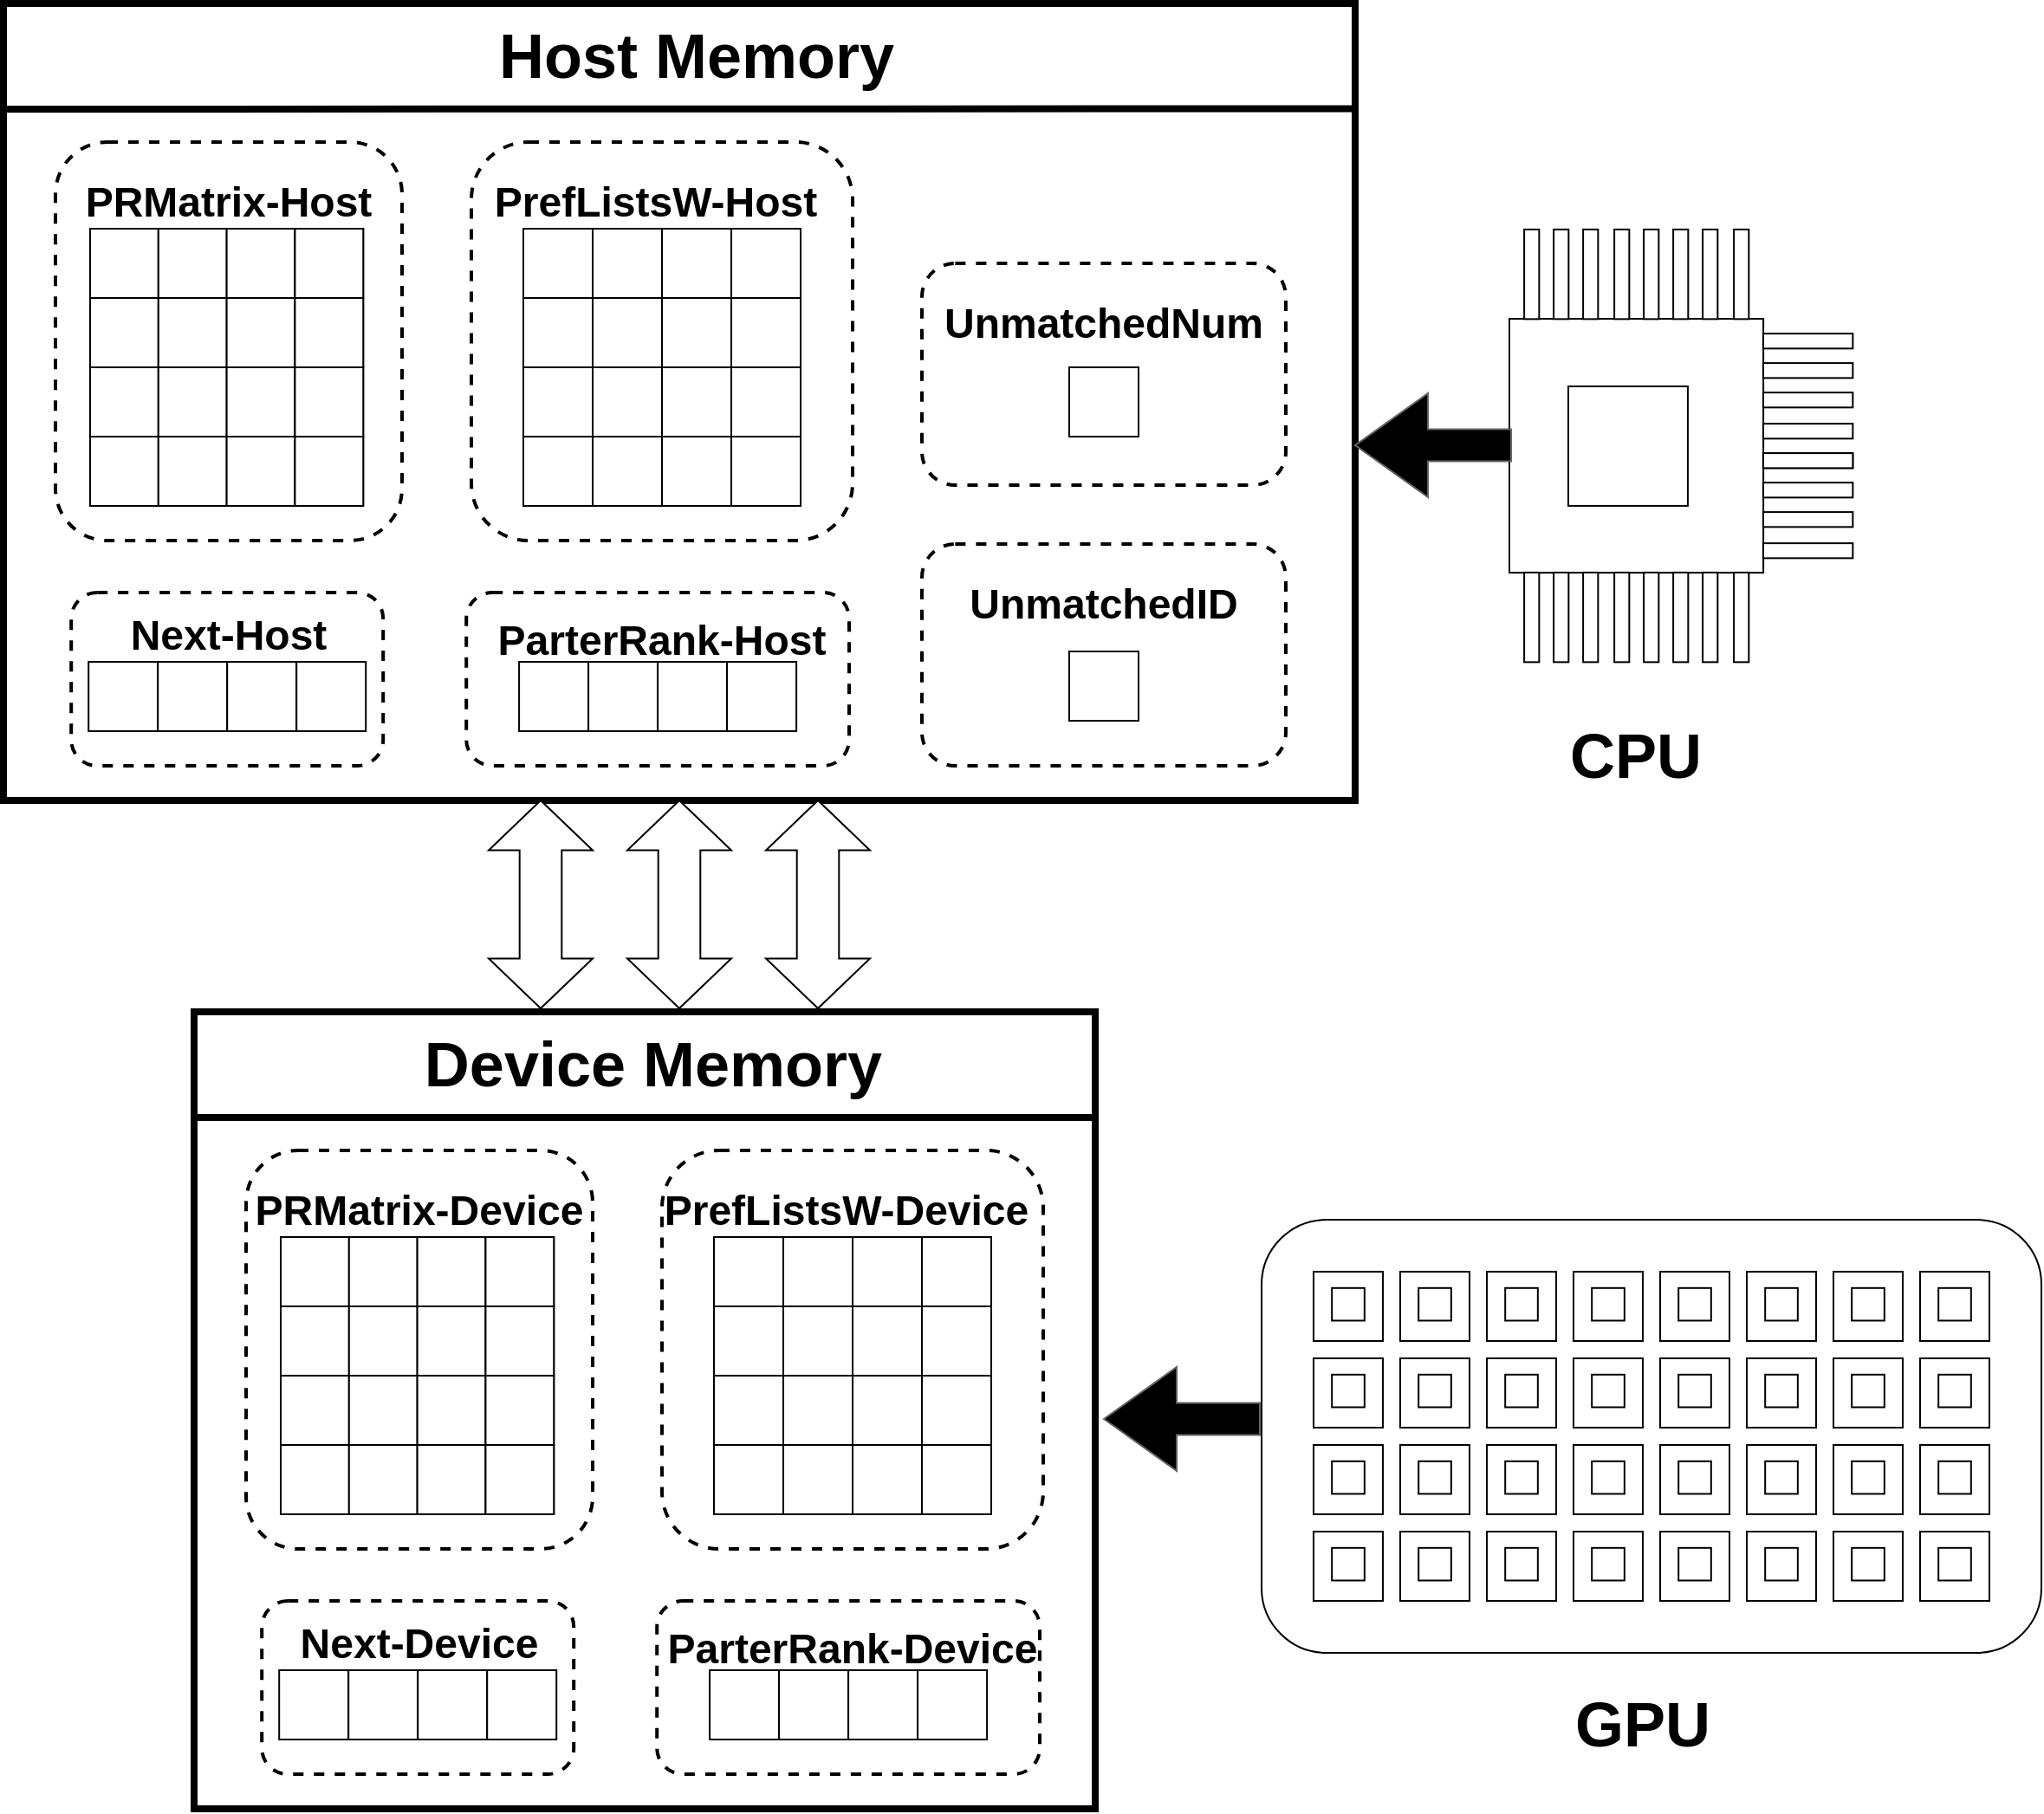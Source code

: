<mxfile version="24.8.6">
  <diagram name="Page-1" id="25HsGfQOTVlsZXj9wSLe">
    <mxGraphModel dx="3166" dy="1714" grid="1" gridSize="10" guides="1" tooltips="1" connect="1" arrows="1" fold="1" page="1" pageScale="1" pageWidth="850" pageHeight="1100" math="0" shadow="0">
      <root>
        <mxCell id="0" />
        <mxCell id="1" parent="0" />
        <mxCell id="RQP4UaDVUN7FKSA59rx9-2" value="" style="rounded=0;whiteSpace=wrap;html=1;strokeWidth=4;" vertex="1" parent="1">
          <mxGeometry x="310" y="682" width="520" height="460" as="geometry" />
        </mxCell>
        <mxCell id="RQP4UaDVUN7FKSA59rx9-63" value="" style="rounded=1;whiteSpace=wrap;html=1;fillColor=none;strokeWidth=2;dashed=1;" vertex="1" parent="1">
          <mxGeometry x="577.1" y="1022" width="220.9" height="100" as="geometry" />
        </mxCell>
        <mxCell id="RQP4UaDVUN7FKSA59rx9-64" value="" style="rounded=1;whiteSpace=wrap;html=1;fillColor=none;strokeWidth=2;dashed=1;" vertex="1" parent="1">
          <mxGeometry x="349.1" y="1022" width="180" height="100" as="geometry" />
        </mxCell>
        <mxCell id="RQP4UaDVUN7FKSA59rx9-65" value="&lt;b style=&quot;font-size: 36px;&quot;&gt;&lt;font style=&quot;font-size: 36px;&quot;&gt;&amp;nbsp;Device Memory&lt;br&gt;&lt;/font&gt;&lt;/b&gt;" style="rounded=1;whiteSpace=wrap;html=1;strokeColor=none;fillColor=none;fontSize=36;" vertex="1" parent="1">
          <mxGeometry x="375" y="692" width="390" height="40" as="geometry" />
        </mxCell>
        <mxCell id="RQP4UaDVUN7FKSA59rx9-66" value="" style="group" vertex="1" connectable="0" parent="1">
          <mxGeometry x="359.1" y="1062" width="160" height="80" as="geometry" />
        </mxCell>
        <mxCell id="RQP4UaDVUN7FKSA59rx9-67" value="" style="group" vertex="1" connectable="0" parent="RQP4UaDVUN7FKSA59rx9-66">
          <mxGeometry width="160" height="40" as="geometry" />
        </mxCell>
        <mxCell id="RQP4UaDVUN7FKSA59rx9-68" value="" style="rounded=0;whiteSpace=wrap;html=1;" vertex="1" parent="RQP4UaDVUN7FKSA59rx9-67">
          <mxGeometry width="40" height="40" as="geometry" />
        </mxCell>
        <mxCell id="RQP4UaDVUN7FKSA59rx9-69" value="" style="rounded=0;whiteSpace=wrap;html=1;" vertex="1" parent="RQP4UaDVUN7FKSA59rx9-67">
          <mxGeometry x="40" width="40" height="40" as="geometry" />
        </mxCell>
        <mxCell id="RQP4UaDVUN7FKSA59rx9-70" value="" style="rounded=0;whiteSpace=wrap;html=1;" vertex="1" parent="RQP4UaDVUN7FKSA59rx9-67">
          <mxGeometry x="80" width="40" height="40" as="geometry" />
        </mxCell>
        <mxCell id="RQP4UaDVUN7FKSA59rx9-71" value="" style="rounded=0;whiteSpace=wrap;html=1;" vertex="1" parent="RQP4UaDVUN7FKSA59rx9-67">
          <mxGeometry x="120" width="40" height="40" as="geometry" />
        </mxCell>
        <mxCell id="RQP4UaDVUN7FKSA59rx9-72" value="&lt;p style=&quot;font-size: 24px;&quot;&gt;&lt;b style=&quot;font-size: 24px;&quot;&gt;&lt;font style=&quot;font-size: 24px;&quot;&gt;Next-Device&lt;/font&gt;&lt;/b&gt;&lt;/p&gt;" style="text;html=1;align=center;verticalAlign=middle;whiteSpace=wrap;rounded=0;fontSize=24;" vertex="1" parent="1">
          <mxGeometry x="359.55" y="1032" width="160.45" height="30" as="geometry" />
        </mxCell>
        <mxCell id="RQP4UaDVUN7FKSA59rx9-73" value="" style="group" vertex="1" connectable="0" parent="1">
          <mxGeometry x="607.55" y="1062" width="160" height="80" as="geometry" />
        </mxCell>
        <mxCell id="RQP4UaDVUN7FKSA59rx9-74" value="" style="group" vertex="1" connectable="0" parent="RQP4UaDVUN7FKSA59rx9-73">
          <mxGeometry width="160" height="40" as="geometry" />
        </mxCell>
        <mxCell id="RQP4UaDVUN7FKSA59rx9-75" value="" style="rounded=0;whiteSpace=wrap;html=1;" vertex="1" parent="RQP4UaDVUN7FKSA59rx9-74">
          <mxGeometry width="40" height="40" as="geometry" />
        </mxCell>
        <mxCell id="RQP4UaDVUN7FKSA59rx9-76" value="" style="rounded=0;whiteSpace=wrap;html=1;" vertex="1" parent="RQP4UaDVUN7FKSA59rx9-74">
          <mxGeometry x="40" width="40" height="40" as="geometry" />
        </mxCell>
        <mxCell id="RQP4UaDVUN7FKSA59rx9-77" value="" style="rounded=0;whiteSpace=wrap;html=1;" vertex="1" parent="RQP4UaDVUN7FKSA59rx9-74">
          <mxGeometry x="80" width="40" height="40" as="geometry" />
        </mxCell>
        <mxCell id="RQP4UaDVUN7FKSA59rx9-78" value="" style="rounded=0;whiteSpace=wrap;html=1;" vertex="1" parent="RQP4UaDVUN7FKSA59rx9-74">
          <mxGeometry x="120" width="40" height="40" as="geometry" />
        </mxCell>
        <mxCell id="RQP4UaDVUN7FKSA59rx9-79" value="&lt;p style=&quot;font-size: 24px;&quot;&gt;&lt;b style=&quot;font-size: 24px;&quot;&gt;&lt;font style=&quot;font-size: 24px;&quot;&gt;ParterRank-Device&lt;/font&gt;&lt;/b&gt;&lt;/p&gt;" style="text;html=1;align=center;verticalAlign=middle;whiteSpace=wrap;rounded=0;fontSize=24;" vertex="1" parent="1">
          <mxGeometry x="580" y="1032" width="220" height="36.85" as="geometry" />
        </mxCell>
        <mxCell id="RQP4UaDVUN7FKSA59rx9-92" value="" style="rounded=1;whiteSpace=wrap;html=1;fillColor=none;strokeWidth=2;dashed=1;" vertex="1" parent="1">
          <mxGeometry x="340" y="762" width="200" height="230" as="geometry" />
        </mxCell>
        <mxCell id="RQP4UaDVUN7FKSA59rx9-93" value="" style="rounded=1;whiteSpace=wrap;html=1;fillColor=none;strokeWidth=2;dashed=1;" vertex="1" parent="1">
          <mxGeometry x="580" y="762" width="220" height="230" as="geometry" />
        </mxCell>
        <mxCell id="RQP4UaDVUN7FKSA59rx9-94" value="" style="group" vertex="1" connectable="0" parent="1">
          <mxGeometry x="610" y="812" width="160" height="160" as="geometry" />
        </mxCell>
        <mxCell id="RQP4UaDVUN7FKSA59rx9-95" value="" style="rounded=0;whiteSpace=wrap;html=1;" vertex="1" parent="RQP4UaDVUN7FKSA59rx9-94">
          <mxGeometry width="160" height="160" as="geometry" />
        </mxCell>
        <mxCell id="RQP4UaDVUN7FKSA59rx9-96" value="" style="rounded=0;whiteSpace=wrap;html=1;" vertex="1" parent="RQP4UaDVUN7FKSA59rx9-94">
          <mxGeometry width="40" height="40" as="geometry" />
        </mxCell>
        <mxCell id="RQP4UaDVUN7FKSA59rx9-97" value="" style="rounded=0;whiteSpace=wrap;html=1;" vertex="1" parent="RQP4UaDVUN7FKSA59rx9-94">
          <mxGeometry y="40" width="40" height="40" as="geometry" />
        </mxCell>
        <mxCell id="RQP4UaDVUN7FKSA59rx9-98" value="" style="rounded=0;whiteSpace=wrap;html=1;" vertex="1" parent="RQP4UaDVUN7FKSA59rx9-94">
          <mxGeometry y="80" width="40" height="40" as="geometry" />
        </mxCell>
        <mxCell id="RQP4UaDVUN7FKSA59rx9-99" value="" style="rounded=0;whiteSpace=wrap;html=1;" vertex="1" parent="RQP4UaDVUN7FKSA59rx9-94">
          <mxGeometry y="120" width="40" height="40" as="geometry" />
        </mxCell>
        <mxCell id="RQP4UaDVUN7FKSA59rx9-100" value="" style="rounded=0;whiteSpace=wrap;html=1;" vertex="1" parent="RQP4UaDVUN7FKSA59rx9-94">
          <mxGeometry x="40" width="40" height="40" as="geometry" />
        </mxCell>
        <mxCell id="RQP4UaDVUN7FKSA59rx9-101" value="" style="rounded=0;whiteSpace=wrap;html=1;" vertex="1" parent="RQP4UaDVUN7FKSA59rx9-94">
          <mxGeometry x="40" y="40" width="40" height="40" as="geometry" />
        </mxCell>
        <mxCell id="RQP4UaDVUN7FKSA59rx9-102" value="" style="rounded=0;whiteSpace=wrap;html=1;" vertex="1" parent="RQP4UaDVUN7FKSA59rx9-94">
          <mxGeometry x="40" y="80" width="40" height="40" as="geometry" />
        </mxCell>
        <mxCell id="RQP4UaDVUN7FKSA59rx9-103" value="" style="rounded=0;whiteSpace=wrap;html=1;" vertex="1" parent="RQP4UaDVUN7FKSA59rx9-94">
          <mxGeometry x="40" y="120" width="40" height="40" as="geometry" />
        </mxCell>
        <mxCell id="RQP4UaDVUN7FKSA59rx9-104" value="" style="rounded=0;whiteSpace=wrap;html=1;" vertex="1" parent="RQP4UaDVUN7FKSA59rx9-94">
          <mxGeometry x="80" width="40" height="40" as="geometry" />
        </mxCell>
        <mxCell id="RQP4UaDVUN7FKSA59rx9-105" value="" style="rounded=0;whiteSpace=wrap;html=1;" vertex="1" parent="RQP4UaDVUN7FKSA59rx9-94">
          <mxGeometry x="80" y="40" width="40" height="40" as="geometry" />
        </mxCell>
        <mxCell id="RQP4UaDVUN7FKSA59rx9-106" value="" style="rounded=0;whiteSpace=wrap;html=1;" vertex="1" parent="RQP4UaDVUN7FKSA59rx9-94">
          <mxGeometry x="80" y="80" width="40" height="40" as="geometry" />
        </mxCell>
        <mxCell id="RQP4UaDVUN7FKSA59rx9-107" value="" style="rounded=0;whiteSpace=wrap;html=1;" vertex="1" parent="RQP4UaDVUN7FKSA59rx9-94">
          <mxGeometry x="80" y="120" width="40" height="40" as="geometry" />
        </mxCell>
        <mxCell id="RQP4UaDVUN7FKSA59rx9-108" value="" style="rounded=0;whiteSpace=wrap;html=1;" vertex="1" parent="RQP4UaDVUN7FKSA59rx9-94">
          <mxGeometry x="120" width="40" height="40" as="geometry" />
        </mxCell>
        <mxCell id="RQP4UaDVUN7FKSA59rx9-109" value="" style="rounded=0;whiteSpace=wrap;html=1;" vertex="1" parent="RQP4UaDVUN7FKSA59rx9-94">
          <mxGeometry x="120" y="40" width="40" height="40" as="geometry" />
        </mxCell>
        <mxCell id="RQP4UaDVUN7FKSA59rx9-110" value="" style="rounded=0;whiteSpace=wrap;html=1;" vertex="1" parent="RQP4UaDVUN7FKSA59rx9-94">
          <mxGeometry x="120" y="80" width="40" height="40" as="geometry" />
        </mxCell>
        <mxCell id="RQP4UaDVUN7FKSA59rx9-111" value="" style="rounded=0;whiteSpace=wrap;html=1;" vertex="1" parent="RQP4UaDVUN7FKSA59rx9-94">
          <mxGeometry x="120" y="120" width="40" height="40" as="geometry" />
        </mxCell>
        <mxCell id="RQP4UaDVUN7FKSA59rx9-112" value="&lt;p style=&quot;font-size: 24px;&quot;&gt;&lt;b style=&quot;font-size: 24px;&quot;&gt;&lt;font style=&quot;font-size: 24px;&quot;&gt;PRMatrix-Device&lt;/font&gt;&lt;/b&gt;&lt;/p&gt;" style="text;html=1;align=center;verticalAlign=middle;whiteSpace=wrap;rounded=0;fontSize=24;" vertex="1" parent="1">
          <mxGeometry x="342.8" y="782" width="194.4" height="30" as="geometry" />
        </mxCell>
        <mxCell id="RQP4UaDVUN7FKSA59rx9-113" value="&lt;p&gt;&lt;b&gt;&lt;font style=&quot;font-size: 24px;&quot;&gt;PrefListsW-&lt;/font&gt;&lt;/b&gt;&lt;b style=&quot;font-size: 24px;&quot;&gt;&lt;font style=&quot;font-size: 24px;&quot;&gt;Device&lt;/font&gt;&lt;/b&gt;&lt;/p&gt;" style="text;html=1;align=center;verticalAlign=middle;whiteSpace=wrap;rounded=0;" vertex="1" parent="1">
          <mxGeometry x="580" y="782" width="213.13" height="30" as="geometry" />
        </mxCell>
        <mxCell id="RQP4UaDVUN7FKSA59rx9-114" value="" style="rounded=0;whiteSpace=wrap;html=1;" vertex="1" parent="1">
          <mxGeometry x="360" y="812" width="157.612" height="160" as="geometry" />
        </mxCell>
        <mxCell id="RQP4UaDVUN7FKSA59rx9-115" value="" style="rounded=0;whiteSpace=wrap;html=1;" vertex="1" parent="1">
          <mxGeometry x="360" y="812" width="39.403" height="40" as="geometry" />
        </mxCell>
        <mxCell id="RQP4UaDVUN7FKSA59rx9-116" value="" style="rounded=0;whiteSpace=wrap;html=1;" vertex="1" parent="1">
          <mxGeometry x="360" y="852" width="39.403" height="40" as="geometry" />
        </mxCell>
        <mxCell id="RQP4UaDVUN7FKSA59rx9-117" value="" style="rounded=0;whiteSpace=wrap;html=1;" vertex="1" parent="1">
          <mxGeometry x="360" y="892" width="39.403" height="40" as="geometry" />
        </mxCell>
        <mxCell id="RQP4UaDVUN7FKSA59rx9-118" value="" style="rounded=0;whiteSpace=wrap;html=1;" vertex="1" parent="1">
          <mxGeometry x="360" y="932" width="39.403" height="40" as="geometry" />
        </mxCell>
        <mxCell id="RQP4UaDVUN7FKSA59rx9-119" value="" style="rounded=0;whiteSpace=wrap;html=1;" vertex="1" parent="1">
          <mxGeometry x="399.403" y="812" width="39.403" height="40" as="geometry" />
        </mxCell>
        <mxCell id="RQP4UaDVUN7FKSA59rx9-120" value="" style="rounded=0;whiteSpace=wrap;html=1;" vertex="1" parent="1">
          <mxGeometry x="399.403" y="852" width="39.403" height="40" as="geometry" />
        </mxCell>
        <mxCell id="RQP4UaDVUN7FKSA59rx9-121" value="" style="rounded=0;whiteSpace=wrap;html=1;" vertex="1" parent="1">
          <mxGeometry x="399.403" y="892" width="39.403" height="40" as="geometry" />
        </mxCell>
        <mxCell id="RQP4UaDVUN7FKSA59rx9-122" value="" style="rounded=0;whiteSpace=wrap;html=1;" vertex="1" parent="1">
          <mxGeometry x="399.403" y="932" width="39.403" height="40" as="geometry" />
        </mxCell>
        <mxCell id="RQP4UaDVUN7FKSA59rx9-123" value="" style="rounded=0;whiteSpace=wrap;html=1;" vertex="1" parent="1">
          <mxGeometry x="438.806" y="812" width="39.403" height="40" as="geometry" />
        </mxCell>
        <mxCell id="RQP4UaDVUN7FKSA59rx9-124" value="" style="rounded=0;whiteSpace=wrap;html=1;" vertex="1" parent="1">
          <mxGeometry x="438.806" y="852" width="39.403" height="40" as="geometry" />
        </mxCell>
        <mxCell id="RQP4UaDVUN7FKSA59rx9-125" value="" style="rounded=0;whiteSpace=wrap;html=1;" vertex="1" parent="1">
          <mxGeometry x="438.806" y="892" width="39.403" height="40" as="geometry" />
        </mxCell>
        <mxCell id="RQP4UaDVUN7FKSA59rx9-126" value="" style="rounded=0;whiteSpace=wrap;html=1;" vertex="1" parent="1">
          <mxGeometry x="438.806" y="932" width="39.403" height="40" as="geometry" />
        </mxCell>
        <mxCell id="RQP4UaDVUN7FKSA59rx9-127" value="" style="rounded=0;whiteSpace=wrap;html=1;" vertex="1" parent="1">
          <mxGeometry x="478.209" y="812" width="39.403" height="40" as="geometry" />
        </mxCell>
        <mxCell id="RQP4UaDVUN7FKSA59rx9-128" value="" style="rounded=0;whiteSpace=wrap;html=1;" vertex="1" parent="1">
          <mxGeometry x="478.209" y="852" width="39.403" height="40" as="geometry" />
        </mxCell>
        <mxCell id="RQP4UaDVUN7FKSA59rx9-129" value="" style="rounded=0;whiteSpace=wrap;html=1;" vertex="1" parent="1">
          <mxGeometry x="478.209" y="892" width="39.403" height="40" as="geometry" />
        </mxCell>
        <mxCell id="RQP4UaDVUN7FKSA59rx9-130" value="" style="rounded=0;whiteSpace=wrap;html=1;" vertex="1" parent="1">
          <mxGeometry x="478.209" y="932" width="39.403" height="40" as="geometry" />
        </mxCell>
        <mxCell id="RQP4UaDVUN7FKSA59rx9-143" value="" style="endArrow=none;html=1;rounded=0;exitX=0.001;exitY=0.108;exitDx=0;exitDy=0;exitPerimeter=0;strokeWidth=4;" edge="1" parent="1">
          <mxGeometry width="50" height="50" relative="1" as="geometry">
            <mxPoint x="311.04" y="743.04" as="sourcePoint" />
            <mxPoint x="830" y="743" as="targetPoint" />
          </mxGeometry>
        </mxCell>
        <mxCell id="RQP4UaDVUN7FKSA59rx9-200" value="" style="rounded=0;whiteSpace=wrap;html=1;strokeWidth=4;" vertex="1" parent="1">
          <mxGeometry x="200" y="100" width="780" height="460" as="geometry" />
        </mxCell>
        <mxCell id="RQP4UaDVUN7FKSA59rx9-201" value="" style="rounded=1;whiteSpace=wrap;html=1;fillColor=none;strokeWidth=2;dashed=1;" vertex="1" parent="1">
          <mxGeometry x="467.1" y="440" width="220.9" height="100" as="geometry" />
        </mxCell>
        <mxCell id="RQP4UaDVUN7FKSA59rx9-202" value="" style="rounded=1;whiteSpace=wrap;html=1;fillColor=none;strokeWidth=2;dashed=1;" vertex="1" parent="1">
          <mxGeometry x="239.1" y="440" width="180" height="100" as="geometry" />
        </mxCell>
        <mxCell id="RQP4UaDVUN7FKSA59rx9-203" value="&lt;b style=&quot;font-size: 36px;&quot;&gt;&lt;font style=&quot;font-size: 36px;&quot;&gt;&amp;nbsp;Host Memory&lt;br&gt;&lt;/font&gt;&lt;/b&gt;" style="rounded=1;whiteSpace=wrap;html=1;strokeColor=none;fillColor=none;fontSize=36;" vertex="1" parent="1">
          <mxGeometry x="400" y="110" width="390" height="40" as="geometry" />
        </mxCell>
        <mxCell id="RQP4UaDVUN7FKSA59rx9-204" value="" style="group" vertex="1" connectable="0" parent="1">
          <mxGeometry x="249.1" y="480" width="160" height="80" as="geometry" />
        </mxCell>
        <mxCell id="RQP4UaDVUN7FKSA59rx9-205" value="" style="group" vertex="1" connectable="0" parent="RQP4UaDVUN7FKSA59rx9-204">
          <mxGeometry width="160" height="40" as="geometry" />
        </mxCell>
        <mxCell id="RQP4UaDVUN7FKSA59rx9-206" value="" style="rounded=0;whiteSpace=wrap;html=1;" vertex="1" parent="RQP4UaDVUN7FKSA59rx9-205">
          <mxGeometry width="40" height="40" as="geometry" />
        </mxCell>
        <mxCell id="RQP4UaDVUN7FKSA59rx9-207" value="" style="rounded=0;whiteSpace=wrap;html=1;" vertex="1" parent="RQP4UaDVUN7FKSA59rx9-205">
          <mxGeometry x="40" width="40" height="40" as="geometry" />
        </mxCell>
        <mxCell id="RQP4UaDVUN7FKSA59rx9-208" value="" style="rounded=0;whiteSpace=wrap;html=1;" vertex="1" parent="RQP4UaDVUN7FKSA59rx9-205">
          <mxGeometry x="80" width="40" height="40" as="geometry" />
        </mxCell>
        <mxCell id="RQP4UaDVUN7FKSA59rx9-209" value="" style="rounded=0;whiteSpace=wrap;html=1;" vertex="1" parent="RQP4UaDVUN7FKSA59rx9-205">
          <mxGeometry x="120" width="40" height="40" as="geometry" />
        </mxCell>
        <mxCell id="RQP4UaDVUN7FKSA59rx9-210" value="&lt;p style=&quot;font-size: 24px;&quot;&gt;&lt;b style=&quot;font-size: 24px;&quot;&gt;&lt;font style=&quot;font-size: 24px;&quot;&gt;Next-&lt;/font&gt;&lt;/b&gt;&lt;b style=&quot;font-size: 24px;&quot;&gt;&lt;font style=&quot;font-size: 24px;&quot;&gt;Host&lt;/font&gt;&lt;/b&gt;&lt;/p&gt;" style="text;html=1;align=center;verticalAlign=middle;whiteSpace=wrap;rounded=0;fontSize=24;" vertex="1" parent="1">
          <mxGeometry x="249.55" y="450" width="160.45" height="30" as="geometry" />
        </mxCell>
        <mxCell id="RQP4UaDVUN7FKSA59rx9-211" value="" style="group" vertex="1" connectable="0" parent="1">
          <mxGeometry x="497.55" y="480" width="160" height="80" as="geometry" />
        </mxCell>
        <mxCell id="RQP4UaDVUN7FKSA59rx9-212" value="" style="group" vertex="1" connectable="0" parent="RQP4UaDVUN7FKSA59rx9-211">
          <mxGeometry width="160" height="40" as="geometry" />
        </mxCell>
        <mxCell id="RQP4UaDVUN7FKSA59rx9-213" value="" style="rounded=0;whiteSpace=wrap;html=1;" vertex="1" parent="RQP4UaDVUN7FKSA59rx9-212">
          <mxGeometry width="40" height="40" as="geometry" />
        </mxCell>
        <mxCell id="RQP4UaDVUN7FKSA59rx9-214" value="" style="rounded=0;whiteSpace=wrap;html=1;" vertex="1" parent="RQP4UaDVUN7FKSA59rx9-212">
          <mxGeometry x="40" width="40" height="40" as="geometry" />
        </mxCell>
        <mxCell id="RQP4UaDVUN7FKSA59rx9-215" value="" style="rounded=0;whiteSpace=wrap;html=1;" vertex="1" parent="RQP4UaDVUN7FKSA59rx9-212">
          <mxGeometry x="80" width="40" height="40" as="geometry" />
        </mxCell>
        <mxCell id="RQP4UaDVUN7FKSA59rx9-216" value="" style="rounded=0;whiteSpace=wrap;html=1;" vertex="1" parent="RQP4UaDVUN7FKSA59rx9-212">
          <mxGeometry x="120" width="40" height="40" as="geometry" />
        </mxCell>
        <mxCell id="RQP4UaDVUN7FKSA59rx9-217" value="&lt;p style=&quot;font-size: 24px;&quot;&gt;&lt;b style=&quot;font-size: 24px;&quot;&gt;&lt;font style=&quot;font-size: 24px;&quot;&gt;ParterRank-&lt;/font&gt;&lt;/b&gt;&lt;b style=&quot;font-size: 24px;&quot;&gt;&lt;font style=&quot;font-size: 24px;&quot;&gt;Host&lt;/font&gt;&lt;/b&gt;&lt;/p&gt;" style="text;html=1;align=center;verticalAlign=middle;whiteSpace=wrap;rounded=0;fontSize=24;" vertex="1" parent="1">
          <mxGeometry x="470" y="450" width="220" height="36.85" as="geometry" />
        </mxCell>
        <mxCell id="RQP4UaDVUN7FKSA59rx9-218" value="" style="rounded=1;whiteSpace=wrap;html=1;fillColor=none;strokeWidth=2;dashed=1;" vertex="1" parent="1">
          <mxGeometry x="230" y="180" width="200" height="230" as="geometry" />
        </mxCell>
        <mxCell id="RQP4UaDVUN7FKSA59rx9-219" value="" style="rounded=1;whiteSpace=wrap;html=1;fillColor=none;strokeWidth=2;dashed=1;" vertex="1" parent="1">
          <mxGeometry x="470" y="180" width="220" height="230" as="geometry" />
        </mxCell>
        <mxCell id="RQP4UaDVUN7FKSA59rx9-220" value="" style="group" vertex="1" connectable="0" parent="1">
          <mxGeometry x="500" y="230" width="160" height="160" as="geometry" />
        </mxCell>
        <mxCell id="RQP4UaDVUN7FKSA59rx9-221" value="" style="rounded=0;whiteSpace=wrap;html=1;" vertex="1" parent="RQP4UaDVUN7FKSA59rx9-220">
          <mxGeometry width="160" height="160" as="geometry" />
        </mxCell>
        <mxCell id="RQP4UaDVUN7FKSA59rx9-222" value="" style="rounded=0;whiteSpace=wrap;html=1;" vertex="1" parent="RQP4UaDVUN7FKSA59rx9-220">
          <mxGeometry width="40" height="40" as="geometry" />
        </mxCell>
        <mxCell id="RQP4UaDVUN7FKSA59rx9-223" value="" style="rounded=0;whiteSpace=wrap;html=1;" vertex="1" parent="RQP4UaDVUN7FKSA59rx9-220">
          <mxGeometry y="40" width="40" height="40" as="geometry" />
        </mxCell>
        <mxCell id="RQP4UaDVUN7FKSA59rx9-224" value="" style="rounded=0;whiteSpace=wrap;html=1;" vertex="1" parent="RQP4UaDVUN7FKSA59rx9-220">
          <mxGeometry y="80" width="40" height="40" as="geometry" />
        </mxCell>
        <mxCell id="RQP4UaDVUN7FKSA59rx9-225" value="" style="rounded=0;whiteSpace=wrap;html=1;" vertex="1" parent="RQP4UaDVUN7FKSA59rx9-220">
          <mxGeometry y="120" width="40" height="40" as="geometry" />
        </mxCell>
        <mxCell id="RQP4UaDVUN7FKSA59rx9-226" value="" style="rounded=0;whiteSpace=wrap;html=1;" vertex="1" parent="RQP4UaDVUN7FKSA59rx9-220">
          <mxGeometry x="40" width="40" height="40" as="geometry" />
        </mxCell>
        <mxCell id="RQP4UaDVUN7FKSA59rx9-227" value="" style="rounded=0;whiteSpace=wrap;html=1;" vertex="1" parent="RQP4UaDVUN7FKSA59rx9-220">
          <mxGeometry x="40" y="40" width="40" height="40" as="geometry" />
        </mxCell>
        <mxCell id="RQP4UaDVUN7FKSA59rx9-228" value="" style="rounded=0;whiteSpace=wrap;html=1;" vertex="1" parent="RQP4UaDVUN7FKSA59rx9-220">
          <mxGeometry x="40" y="80" width="40" height="40" as="geometry" />
        </mxCell>
        <mxCell id="RQP4UaDVUN7FKSA59rx9-229" value="" style="rounded=0;whiteSpace=wrap;html=1;" vertex="1" parent="RQP4UaDVUN7FKSA59rx9-220">
          <mxGeometry x="40" y="120" width="40" height="40" as="geometry" />
        </mxCell>
        <mxCell id="RQP4UaDVUN7FKSA59rx9-230" value="" style="rounded=0;whiteSpace=wrap;html=1;" vertex="1" parent="RQP4UaDVUN7FKSA59rx9-220">
          <mxGeometry x="80" width="40" height="40" as="geometry" />
        </mxCell>
        <mxCell id="RQP4UaDVUN7FKSA59rx9-231" value="" style="rounded=0;whiteSpace=wrap;html=1;" vertex="1" parent="RQP4UaDVUN7FKSA59rx9-220">
          <mxGeometry x="80" y="40" width="40" height="40" as="geometry" />
        </mxCell>
        <mxCell id="RQP4UaDVUN7FKSA59rx9-232" value="" style="rounded=0;whiteSpace=wrap;html=1;" vertex="1" parent="RQP4UaDVUN7FKSA59rx9-220">
          <mxGeometry x="80" y="80" width="40" height="40" as="geometry" />
        </mxCell>
        <mxCell id="RQP4UaDVUN7FKSA59rx9-233" value="" style="rounded=0;whiteSpace=wrap;html=1;" vertex="1" parent="RQP4UaDVUN7FKSA59rx9-220">
          <mxGeometry x="80" y="120" width="40" height="40" as="geometry" />
        </mxCell>
        <mxCell id="RQP4UaDVUN7FKSA59rx9-234" value="" style="rounded=0;whiteSpace=wrap;html=1;" vertex="1" parent="RQP4UaDVUN7FKSA59rx9-220">
          <mxGeometry x="120" width="40" height="40" as="geometry" />
        </mxCell>
        <mxCell id="RQP4UaDVUN7FKSA59rx9-235" value="" style="rounded=0;whiteSpace=wrap;html=1;" vertex="1" parent="RQP4UaDVUN7FKSA59rx9-220">
          <mxGeometry x="120" y="40" width="40" height="40" as="geometry" />
        </mxCell>
        <mxCell id="RQP4UaDVUN7FKSA59rx9-236" value="" style="rounded=0;whiteSpace=wrap;html=1;" vertex="1" parent="RQP4UaDVUN7FKSA59rx9-220">
          <mxGeometry x="120" y="80" width="40" height="40" as="geometry" />
        </mxCell>
        <mxCell id="RQP4UaDVUN7FKSA59rx9-237" value="" style="rounded=0;whiteSpace=wrap;html=1;" vertex="1" parent="RQP4UaDVUN7FKSA59rx9-220">
          <mxGeometry x="120" y="120" width="40" height="40" as="geometry" />
        </mxCell>
        <mxCell id="RQP4UaDVUN7FKSA59rx9-238" value="&lt;p style=&quot;font-size: 24px;&quot;&gt;&lt;b style=&quot;font-size: 24px;&quot;&gt;&lt;font style=&quot;font-size: 24px;&quot;&gt;PRMatrix-&lt;/font&gt;&lt;/b&gt;&lt;b style=&quot;font-size: 24px;&quot;&gt;&lt;font style=&quot;font-size: 24px;&quot;&gt;Host&lt;/font&gt;&lt;/b&gt;&lt;/p&gt;" style="text;html=1;align=center;verticalAlign=middle;whiteSpace=wrap;rounded=0;fontSize=24;" vertex="1" parent="1">
          <mxGeometry x="232.8" y="200" width="194.4" height="30" as="geometry" />
        </mxCell>
        <mxCell id="RQP4UaDVUN7FKSA59rx9-239" value="&lt;p&gt;&lt;b&gt;&lt;font style=&quot;font-size: 24px;&quot;&gt;PrefListsW-&lt;/font&gt;&lt;/b&gt;&lt;b style=&quot;font-size: 24px;&quot;&gt;&lt;font style=&quot;font-size: 24px;&quot;&gt;Host&lt;/font&gt;&lt;/b&gt;&lt;/p&gt;" style="text;html=1;align=center;verticalAlign=middle;whiteSpace=wrap;rounded=0;" vertex="1" parent="1">
          <mxGeometry x="470" y="200" width="213.13" height="30" as="geometry" />
        </mxCell>
        <mxCell id="RQP4UaDVUN7FKSA59rx9-240" value="" style="rounded=0;whiteSpace=wrap;html=1;" vertex="1" parent="1">
          <mxGeometry x="250" y="230" width="157.612" height="160" as="geometry" />
        </mxCell>
        <mxCell id="RQP4UaDVUN7FKSA59rx9-241" value="" style="rounded=0;whiteSpace=wrap;html=1;" vertex="1" parent="1">
          <mxGeometry x="250" y="230" width="39.403" height="40" as="geometry" />
        </mxCell>
        <mxCell id="RQP4UaDVUN7FKSA59rx9-242" value="" style="rounded=0;whiteSpace=wrap;html=1;" vertex="1" parent="1">
          <mxGeometry x="250" y="270" width="39.403" height="40" as="geometry" />
        </mxCell>
        <mxCell id="RQP4UaDVUN7FKSA59rx9-243" value="" style="rounded=0;whiteSpace=wrap;html=1;" vertex="1" parent="1">
          <mxGeometry x="250" y="310" width="39.403" height="40" as="geometry" />
        </mxCell>
        <mxCell id="RQP4UaDVUN7FKSA59rx9-244" value="" style="rounded=0;whiteSpace=wrap;html=1;" vertex="1" parent="1">
          <mxGeometry x="250" y="350" width="39.403" height="40" as="geometry" />
        </mxCell>
        <mxCell id="RQP4UaDVUN7FKSA59rx9-245" value="" style="rounded=0;whiteSpace=wrap;html=1;" vertex="1" parent="1">
          <mxGeometry x="289.403" y="230" width="39.403" height="40" as="geometry" />
        </mxCell>
        <mxCell id="RQP4UaDVUN7FKSA59rx9-246" value="" style="rounded=0;whiteSpace=wrap;html=1;" vertex="1" parent="1">
          <mxGeometry x="289.403" y="270" width="39.403" height="40" as="geometry" />
        </mxCell>
        <mxCell id="RQP4UaDVUN7FKSA59rx9-247" value="" style="rounded=0;whiteSpace=wrap;html=1;" vertex="1" parent="1">
          <mxGeometry x="289.403" y="310" width="39.403" height="40" as="geometry" />
        </mxCell>
        <mxCell id="RQP4UaDVUN7FKSA59rx9-248" value="" style="rounded=0;whiteSpace=wrap;html=1;" vertex="1" parent="1">
          <mxGeometry x="289.403" y="350" width="39.403" height="40" as="geometry" />
        </mxCell>
        <mxCell id="RQP4UaDVUN7FKSA59rx9-249" value="" style="rounded=0;whiteSpace=wrap;html=1;" vertex="1" parent="1">
          <mxGeometry x="328.806" y="230" width="39.403" height="40" as="geometry" />
        </mxCell>
        <mxCell id="RQP4UaDVUN7FKSA59rx9-250" value="" style="rounded=0;whiteSpace=wrap;html=1;" vertex="1" parent="1">
          <mxGeometry x="328.806" y="270" width="39.403" height="40" as="geometry" />
        </mxCell>
        <mxCell id="RQP4UaDVUN7FKSA59rx9-251" value="" style="rounded=0;whiteSpace=wrap;html=1;" vertex="1" parent="1">
          <mxGeometry x="328.806" y="310" width="39.403" height="40" as="geometry" />
        </mxCell>
        <mxCell id="RQP4UaDVUN7FKSA59rx9-252" value="" style="rounded=0;whiteSpace=wrap;html=1;" vertex="1" parent="1">
          <mxGeometry x="328.806" y="350" width="39.403" height="40" as="geometry" />
        </mxCell>
        <mxCell id="RQP4UaDVUN7FKSA59rx9-253" value="" style="rounded=0;whiteSpace=wrap;html=1;" vertex="1" parent="1">
          <mxGeometry x="368.209" y="230" width="39.403" height="40" as="geometry" />
        </mxCell>
        <mxCell id="RQP4UaDVUN7FKSA59rx9-254" value="" style="rounded=0;whiteSpace=wrap;html=1;" vertex="1" parent="1">
          <mxGeometry x="368.209" y="270" width="39.403" height="40" as="geometry" />
        </mxCell>
        <mxCell id="RQP4UaDVUN7FKSA59rx9-255" value="" style="rounded=0;whiteSpace=wrap;html=1;" vertex="1" parent="1">
          <mxGeometry x="368.209" y="310" width="39.403" height="40" as="geometry" />
        </mxCell>
        <mxCell id="RQP4UaDVUN7FKSA59rx9-256" value="" style="rounded=0;whiteSpace=wrap;html=1;" vertex="1" parent="1">
          <mxGeometry x="368.209" y="350" width="39.403" height="40" as="geometry" />
        </mxCell>
        <mxCell id="RQP4UaDVUN7FKSA59rx9-257" value="" style="endArrow=none;html=1;rounded=0;exitX=0.001;exitY=0.108;exitDx=0;exitDy=0;exitPerimeter=0;strokeWidth=4;entryX=0.998;entryY=0.132;entryDx=0;entryDy=0;entryPerimeter=0;" edge="1" parent="1" target="RQP4UaDVUN7FKSA59rx9-200">
          <mxGeometry width="50" height="50" relative="1" as="geometry">
            <mxPoint x="201.04" y="161.04" as="sourcePoint" />
            <mxPoint x="720" y="161" as="targetPoint" />
          </mxGeometry>
        </mxCell>
        <mxCell id="RQP4UaDVUN7FKSA59rx9-359" value="" style="group" vertex="1" connectable="0" parent="1">
          <mxGeometry x="956" y="832" width="420" height="220" as="geometry" />
        </mxCell>
        <mxCell id="RQP4UaDVUN7FKSA59rx9-485" value="" style="rounded=1;whiteSpace=wrap;html=1;" vertex="1" parent="RQP4UaDVUN7FKSA59rx9-359">
          <mxGeometry x="-30" y="-30" width="450" height="250" as="geometry" />
        </mxCell>
        <mxCell id="RQP4UaDVUN7FKSA59rx9-323" value="" style="whiteSpace=wrap;html=1;aspect=fixed;" vertex="1" parent="RQP4UaDVUN7FKSA59rx9-359">
          <mxGeometry width="40" height="40" as="geometry" />
        </mxCell>
        <mxCell id="RQP4UaDVUN7FKSA59rx9-324" value="" style="whiteSpace=wrap;html=1;aspect=fixed;" vertex="1" parent="RQP4UaDVUN7FKSA59rx9-359">
          <mxGeometry x="10.588" y="9.412" width="18.824" height="18.824" as="geometry" />
        </mxCell>
        <mxCell id="RQP4UaDVUN7FKSA59rx9-361" value="" style="group" vertex="1" connectable="0" parent="1">
          <mxGeometry x="1006" y="832" width="40" height="40" as="geometry" />
        </mxCell>
        <mxCell id="RQP4UaDVUN7FKSA59rx9-362" value="" style="whiteSpace=wrap;html=1;aspect=fixed;" vertex="1" parent="RQP4UaDVUN7FKSA59rx9-361">
          <mxGeometry width="40" height="40" as="geometry" />
        </mxCell>
        <mxCell id="RQP4UaDVUN7FKSA59rx9-363" value="" style="whiteSpace=wrap;html=1;aspect=fixed;" vertex="1" parent="RQP4UaDVUN7FKSA59rx9-361">
          <mxGeometry x="10.588" y="9.412" width="18.824" height="18.824" as="geometry" />
        </mxCell>
        <mxCell id="RQP4UaDVUN7FKSA59rx9-364" value="" style="group" vertex="1" connectable="0" parent="1">
          <mxGeometry x="1056" y="832" width="40" height="40" as="geometry" />
        </mxCell>
        <mxCell id="RQP4UaDVUN7FKSA59rx9-365" value="" style="whiteSpace=wrap;html=1;aspect=fixed;" vertex="1" parent="RQP4UaDVUN7FKSA59rx9-364">
          <mxGeometry width="40" height="40" as="geometry" />
        </mxCell>
        <mxCell id="RQP4UaDVUN7FKSA59rx9-366" value="" style="whiteSpace=wrap;html=1;aspect=fixed;" vertex="1" parent="RQP4UaDVUN7FKSA59rx9-364">
          <mxGeometry x="10.588" y="9.412" width="18.824" height="18.824" as="geometry" />
        </mxCell>
        <mxCell id="RQP4UaDVUN7FKSA59rx9-367" value="" style="group" vertex="1" connectable="0" parent="1">
          <mxGeometry x="1106" y="832" width="40" height="40" as="geometry" />
        </mxCell>
        <mxCell id="RQP4UaDVUN7FKSA59rx9-368" value="" style="whiteSpace=wrap;html=1;aspect=fixed;" vertex="1" parent="RQP4UaDVUN7FKSA59rx9-367">
          <mxGeometry width="40" height="40" as="geometry" />
        </mxCell>
        <mxCell id="RQP4UaDVUN7FKSA59rx9-369" value="" style="whiteSpace=wrap;html=1;aspect=fixed;" vertex="1" parent="RQP4UaDVUN7FKSA59rx9-367">
          <mxGeometry x="10.588" y="9.412" width="18.824" height="18.824" as="geometry" />
        </mxCell>
        <mxCell id="RQP4UaDVUN7FKSA59rx9-376" value="" style="group" vertex="1" connectable="0" parent="1">
          <mxGeometry x="1156" y="832" width="40" height="40" as="geometry" />
        </mxCell>
        <mxCell id="RQP4UaDVUN7FKSA59rx9-377" value="" style="whiteSpace=wrap;html=1;aspect=fixed;" vertex="1" parent="RQP4UaDVUN7FKSA59rx9-376">
          <mxGeometry width="40" height="40" as="geometry" />
        </mxCell>
        <mxCell id="RQP4UaDVUN7FKSA59rx9-378" value="" style="whiteSpace=wrap;html=1;aspect=fixed;" vertex="1" parent="RQP4UaDVUN7FKSA59rx9-376">
          <mxGeometry x="10.588" y="9.412" width="18.824" height="18.824" as="geometry" />
        </mxCell>
        <mxCell id="RQP4UaDVUN7FKSA59rx9-379" value="" style="group" vertex="1" connectable="0" parent="1">
          <mxGeometry x="1206" y="832" width="40" height="40" as="geometry" />
        </mxCell>
        <mxCell id="RQP4UaDVUN7FKSA59rx9-380" value="" style="whiteSpace=wrap;html=1;aspect=fixed;" vertex="1" parent="RQP4UaDVUN7FKSA59rx9-379">
          <mxGeometry width="40" height="40" as="geometry" />
        </mxCell>
        <mxCell id="RQP4UaDVUN7FKSA59rx9-381" value="" style="whiteSpace=wrap;html=1;aspect=fixed;" vertex="1" parent="RQP4UaDVUN7FKSA59rx9-379">
          <mxGeometry x="10.588" y="9.412" width="18.824" height="18.824" as="geometry" />
        </mxCell>
        <mxCell id="RQP4UaDVUN7FKSA59rx9-382" value="" style="group" vertex="1" connectable="0" parent="1">
          <mxGeometry x="1256" y="832" width="40" height="40" as="geometry" />
        </mxCell>
        <mxCell id="RQP4UaDVUN7FKSA59rx9-383" value="" style="whiteSpace=wrap;html=1;aspect=fixed;" vertex="1" parent="RQP4UaDVUN7FKSA59rx9-382">
          <mxGeometry width="40" height="40" as="geometry" />
        </mxCell>
        <mxCell id="RQP4UaDVUN7FKSA59rx9-384" value="" style="whiteSpace=wrap;html=1;aspect=fixed;" vertex="1" parent="RQP4UaDVUN7FKSA59rx9-382">
          <mxGeometry x="10.588" y="9.412" width="18.824" height="18.824" as="geometry" />
        </mxCell>
        <mxCell id="RQP4UaDVUN7FKSA59rx9-385" value="" style="group" vertex="1" connectable="0" parent="1">
          <mxGeometry x="1306" y="832" width="40" height="40" as="geometry" />
        </mxCell>
        <mxCell id="RQP4UaDVUN7FKSA59rx9-386" value="" style="whiteSpace=wrap;html=1;aspect=fixed;" vertex="1" parent="RQP4UaDVUN7FKSA59rx9-385">
          <mxGeometry width="40" height="40" as="geometry" />
        </mxCell>
        <mxCell id="RQP4UaDVUN7FKSA59rx9-387" value="" style="whiteSpace=wrap;html=1;aspect=fixed;" vertex="1" parent="RQP4UaDVUN7FKSA59rx9-385">
          <mxGeometry x="10.588" y="9.412" width="18.824" height="18.824" as="geometry" />
        </mxCell>
        <mxCell id="RQP4UaDVUN7FKSA59rx9-412" value="" style="group" vertex="1" connectable="0" parent="1">
          <mxGeometry x="956" y="882" width="40" height="40" as="geometry" />
        </mxCell>
        <mxCell id="RQP4UaDVUN7FKSA59rx9-413" value="" style="whiteSpace=wrap;html=1;aspect=fixed;" vertex="1" parent="RQP4UaDVUN7FKSA59rx9-412">
          <mxGeometry width="40" height="40" as="geometry" />
        </mxCell>
        <mxCell id="RQP4UaDVUN7FKSA59rx9-414" value="" style="whiteSpace=wrap;html=1;aspect=fixed;" vertex="1" parent="RQP4UaDVUN7FKSA59rx9-412">
          <mxGeometry x="10.588" y="9.412" width="18.824" height="18.824" as="geometry" />
        </mxCell>
        <mxCell id="RQP4UaDVUN7FKSA59rx9-415" value="" style="group" vertex="1" connectable="0" parent="1">
          <mxGeometry x="1006" y="882" width="40" height="40" as="geometry" />
        </mxCell>
        <mxCell id="RQP4UaDVUN7FKSA59rx9-416" value="" style="whiteSpace=wrap;html=1;aspect=fixed;" vertex="1" parent="RQP4UaDVUN7FKSA59rx9-415">
          <mxGeometry width="40" height="40" as="geometry" />
        </mxCell>
        <mxCell id="RQP4UaDVUN7FKSA59rx9-417" value="" style="whiteSpace=wrap;html=1;aspect=fixed;" vertex="1" parent="RQP4UaDVUN7FKSA59rx9-415">
          <mxGeometry x="10.588" y="9.412" width="18.824" height="18.824" as="geometry" />
        </mxCell>
        <mxCell id="RQP4UaDVUN7FKSA59rx9-418" value="" style="group" vertex="1" connectable="0" parent="1">
          <mxGeometry x="1056" y="882" width="40" height="40" as="geometry" />
        </mxCell>
        <mxCell id="RQP4UaDVUN7FKSA59rx9-419" value="" style="whiteSpace=wrap;html=1;aspect=fixed;" vertex="1" parent="RQP4UaDVUN7FKSA59rx9-418">
          <mxGeometry width="40" height="40" as="geometry" />
        </mxCell>
        <mxCell id="RQP4UaDVUN7FKSA59rx9-420" value="" style="whiteSpace=wrap;html=1;aspect=fixed;" vertex="1" parent="RQP4UaDVUN7FKSA59rx9-418">
          <mxGeometry x="10.588" y="9.412" width="18.824" height="18.824" as="geometry" />
        </mxCell>
        <mxCell id="RQP4UaDVUN7FKSA59rx9-421" value="" style="group" vertex="1" connectable="0" parent="1">
          <mxGeometry x="1106" y="882" width="40" height="40" as="geometry" />
        </mxCell>
        <mxCell id="RQP4UaDVUN7FKSA59rx9-422" value="" style="whiteSpace=wrap;html=1;aspect=fixed;" vertex="1" parent="RQP4UaDVUN7FKSA59rx9-421">
          <mxGeometry width="40" height="40" as="geometry" />
        </mxCell>
        <mxCell id="RQP4UaDVUN7FKSA59rx9-423" value="" style="whiteSpace=wrap;html=1;aspect=fixed;" vertex="1" parent="RQP4UaDVUN7FKSA59rx9-421">
          <mxGeometry x="10.588" y="9.412" width="18.824" height="18.824" as="geometry" />
        </mxCell>
        <mxCell id="RQP4UaDVUN7FKSA59rx9-424" value="" style="group" vertex="1" connectable="0" parent="1">
          <mxGeometry x="1156" y="882" width="40" height="40" as="geometry" />
        </mxCell>
        <mxCell id="RQP4UaDVUN7FKSA59rx9-425" value="" style="whiteSpace=wrap;html=1;aspect=fixed;" vertex="1" parent="RQP4UaDVUN7FKSA59rx9-424">
          <mxGeometry width="40" height="40" as="geometry" />
        </mxCell>
        <mxCell id="RQP4UaDVUN7FKSA59rx9-426" value="" style="whiteSpace=wrap;html=1;aspect=fixed;" vertex="1" parent="RQP4UaDVUN7FKSA59rx9-424">
          <mxGeometry x="10.588" y="9.412" width="18.824" height="18.824" as="geometry" />
        </mxCell>
        <mxCell id="RQP4UaDVUN7FKSA59rx9-430" value="" style="group" vertex="1" connectable="0" parent="1">
          <mxGeometry x="1256" y="882" width="40" height="40" as="geometry" />
        </mxCell>
        <mxCell id="RQP4UaDVUN7FKSA59rx9-431" value="" style="whiteSpace=wrap;html=1;aspect=fixed;" vertex="1" parent="RQP4UaDVUN7FKSA59rx9-430">
          <mxGeometry width="40" height="40" as="geometry" />
        </mxCell>
        <mxCell id="RQP4UaDVUN7FKSA59rx9-432" value="" style="whiteSpace=wrap;html=1;aspect=fixed;" vertex="1" parent="RQP4UaDVUN7FKSA59rx9-430">
          <mxGeometry x="10.588" y="9.412" width="18.824" height="18.824" as="geometry" />
        </mxCell>
        <mxCell id="RQP4UaDVUN7FKSA59rx9-433" value="" style="group" vertex="1" connectable="0" parent="1">
          <mxGeometry x="1306" y="882" width="40" height="40" as="geometry" />
        </mxCell>
        <mxCell id="RQP4UaDVUN7FKSA59rx9-434" value="" style="whiteSpace=wrap;html=1;aspect=fixed;" vertex="1" parent="RQP4UaDVUN7FKSA59rx9-433">
          <mxGeometry width="40" height="40" as="geometry" />
        </mxCell>
        <mxCell id="RQP4UaDVUN7FKSA59rx9-435" value="" style="whiteSpace=wrap;html=1;aspect=fixed;" vertex="1" parent="RQP4UaDVUN7FKSA59rx9-433">
          <mxGeometry x="10.588" y="9.412" width="18.824" height="18.824" as="geometry" />
        </mxCell>
        <mxCell id="RQP4UaDVUN7FKSA59rx9-436" value="" style="group" vertex="1" connectable="0" parent="1">
          <mxGeometry x="956" y="932" width="40" height="40" as="geometry" />
        </mxCell>
        <mxCell id="RQP4UaDVUN7FKSA59rx9-437" value="" style="whiteSpace=wrap;html=1;aspect=fixed;" vertex="1" parent="RQP4UaDVUN7FKSA59rx9-436">
          <mxGeometry width="40" height="40" as="geometry" />
        </mxCell>
        <mxCell id="RQP4UaDVUN7FKSA59rx9-438" value="" style="whiteSpace=wrap;html=1;aspect=fixed;" vertex="1" parent="RQP4UaDVUN7FKSA59rx9-436">
          <mxGeometry x="10.588" y="9.412" width="18.824" height="18.824" as="geometry" />
        </mxCell>
        <mxCell id="RQP4UaDVUN7FKSA59rx9-439" value="" style="group" vertex="1" connectable="0" parent="1">
          <mxGeometry x="1006" y="932" width="40" height="40" as="geometry" />
        </mxCell>
        <mxCell id="RQP4UaDVUN7FKSA59rx9-440" value="" style="whiteSpace=wrap;html=1;aspect=fixed;" vertex="1" parent="RQP4UaDVUN7FKSA59rx9-439">
          <mxGeometry width="40" height="40" as="geometry" />
        </mxCell>
        <mxCell id="RQP4UaDVUN7FKSA59rx9-441" value="" style="whiteSpace=wrap;html=1;aspect=fixed;" vertex="1" parent="RQP4UaDVUN7FKSA59rx9-439">
          <mxGeometry x="10.588" y="9.412" width="18.824" height="18.824" as="geometry" />
        </mxCell>
        <mxCell id="RQP4UaDVUN7FKSA59rx9-442" value="" style="group;strokeWidth=4;" vertex="1" connectable="0" parent="1">
          <mxGeometry x="1056" y="932" width="40" height="40" as="geometry" />
        </mxCell>
        <mxCell id="RQP4UaDVUN7FKSA59rx9-443" value="" style="whiteSpace=wrap;html=1;aspect=fixed;" vertex="1" parent="RQP4UaDVUN7FKSA59rx9-442">
          <mxGeometry width="40" height="40" as="geometry" />
        </mxCell>
        <mxCell id="RQP4UaDVUN7FKSA59rx9-444" value="" style="whiteSpace=wrap;html=1;aspect=fixed;" vertex="1" parent="RQP4UaDVUN7FKSA59rx9-442">
          <mxGeometry x="10.588" y="9.412" width="18.824" height="18.824" as="geometry" />
        </mxCell>
        <mxCell id="RQP4UaDVUN7FKSA59rx9-445" value="" style="group" vertex="1" connectable="0" parent="1">
          <mxGeometry x="1106" y="932" width="40" height="40" as="geometry" />
        </mxCell>
        <mxCell id="RQP4UaDVUN7FKSA59rx9-446" value="" style="whiteSpace=wrap;html=1;aspect=fixed;" vertex="1" parent="RQP4UaDVUN7FKSA59rx9-445">
          <mxGeometry width="40" height="40" as="geometry" />
        </mxCell>
        <mxCell id="RQP4UaDVUN7FKSA59rx9-447" value="" style="whiteSpace=wrap;html=1;aspect=fixed;" vertex="1" parent="RQP4UaDVUN7FKSA59rx9-445">
          <mxGeometry x="10.588" y="9.412" width="18.824" height="18.824" as="geometry" />
        </mxCell>
        <mxCell id="RQP4UaDVUN7FKSA59rx9-448" value="" style="group" vertex="1" connectable="0" parent="1">
          <mxGeometry x="1156" y="932" width="40" height="40" as="geometry" />
        </mxCell>
        <mxCell id="RQP4UaDVUN7FKSA59rx9-449" value="" style="whiteSpace=wrap;html=1;aspect=fixed;" vertex="1" parent="RQP4UaDVUN7FKSA59rx9-448">
          <mxGeometry width="40" height="40" as="geometry" />
        </mxCell>
        <mxCell id="RQP4UaDVUN7FKSA59rx9-450" value="" style="whiteSpace=wrap;html=1;aspect=fixed;" vertex="1" parent="RQP4UaDVUN7FKSA59rx9-448">
          <mxGeometry x="10.588" y="9.412" width="18.824" height="18.824" as="geometry" />
        </mxCell>
        <mxCell id="RQP4UaDVUN7FKSA59rx9-451" value="" style="group" vertex="1" connectable="0" parent="1">
          <mxGeometry x="1206" y="932" width="40" height="40" as="geometry" />
        </mxCell>
        <mxCell id="RQP4UaDVUN7FKSA59rx9-452" value="" style="whiteSpace=wrap;html=1;aspect=fixed;" vertex="1" parent="RQP4UaDVUN7FKSA59rx9-451">
          <mxGeometry width="40" height="40" as="geometry" />
        </mxCell>
        <mxCell id="RQP4UaDVUN7FKSA59rx9-453" value="" style="whiteSpace=wrap;html=1;aspect=fixed;" vertex="1" parent="RQP4UaDVUN7FKSA59rx9-451">
          <mxGeometry x="10.588" y="9.412" width="18.824" height="18.824" as="geometry" />
        </mxCell>
        <mxCell id="RQP4UaDVUN7FKSA59rx9-454" value="" style="group" vertex="1" connectable="0" parent="1">
          <mxGeometry x="1256" y="932" width="40" height="40" as="geometry" />
        </mxCell>
        <mxCell id="RQP4UaDVUN7FKSA59rx9-455" value="" style="whiteSpace=wrap;html=1;aspect=fixed;" vertex="1" parent="RQP4UaDVUN7FKSA59rx9-454">
          <mxGeometry width="40" height="40" as="geometry" />
        </mxCell>
        <mxCell id="RQP4UaDVUN7FKSA59rx9-456" value="" style="whiteSpace=wrap;html=1;aspect=fixed;" vertex="1" parent="RQP4UaDVUN7FKSA59rx9-454">
          <mxGeometry x="10.588" y="9.412" width="18.824" height="18.824" as="geometry" />
        </mxCell>
        <mxCell id="RQP4UaDVUN7FKSA59rx9-457" value="" style="group" vertex="1" connectable="0" parent="1">
          <mxGeometry x="1306" y="932" width="40" height="40" as="geometry" />
        </mxCell>
        <mxCell id="RQP4UaDVUN7FKSA59rx9-458" value="" style="whiteSpace=wrap;html=1;aspect=fixed;" vertex="1" parent="RQP4UaDVUN7FKSA59rx9-457">
          <mxGeometry width="40" height="40" as="geometry" />
        </mxCell>
        <mxCell id="RQP4UaDVUN7FKSA59rx9-459" value="" style="whiteSpace=wrap;html=1;aspect=fixed;" vertex="1" parent="RQP4UaDVUN7FKSA59rx9-457">
          <mxGeometry x="10.588" y="9.412" width="18.824" height="18.824" as="geometry" />
        </mxCell>
        <mxCell id="RQP4UaDVUN7FKSA59rx9-460" value="" style="group" vertex="1" connectable="0" parent="1">
          <mxGeometry x="956" y="982" width="40" height="40" as="geometry" />
        </mxCell>
        <mxCell id="RQP4UaDVUN7FKSA59rx9-461" value="" style="whiteSpace=wrap;html=1;aspect=fixed;" vertex="1" parent="RQP4UaDVUN7FKSA59rx9-460">
          <mxGeometry width="40" height="40" as="geometry" />
        </mxCell>
        <mxCell id="RQP4UaDVUN7FKSA59rx9-462" value="" style="whiteSpace=wrap;html=1;aspect=fixed;" vertex="1" parent="RQP4UaDVUN7FKSA59rx9-460">
          <mxGeometry x="10.588" y="9.412" width="18.824" height="18.824" as="geometry" />
        </mxCell>
        <mxCell id="RQP4UaDVUN7FKSA59rx9-463" value="" style="group" vertex="1" connectable="0" parent="1">
          <mxGeometry x="1006" y="982" width="40" height="40" as="geometry" />
        </mxCell>
        <mxCell id="RQP4UaDVUN7FKSA59rx9-464" value="" style="whiteSpace=wrap;html=1;aspect=fixed;" vertex="1" parent="RQP4UaDVUN7FKSA59rx9-463">
          <mxGeometry width="40" height="40" as="geometry" />
        </mxCell>
        <mxCell id="RQP4UaDVUN7FKSA59rx9-465" value="" style="whiteSpace=wrap;html=1;aspect=fixed;" vertex="1" parent="RQP4UaDVUN7FKSA59rx9-463">
          <mxGeometry x="10.588" y="9.412" width="18.824" height="18.824" as="geometry" />
        </mxCell>
        <mxCell id="RQP4UaDVUN7FKSA59rx9-466" value="" style="group" vertex="1" connectable="0" parent="1">
          <mxGeometry x="1056" y="982" width="40" height="40" as="geometry" />
        </mxCell>
        <mxCell id="RQP4UaDVUN7FKSA59rx9-467" value="" style="whiteSpace=wrap;html=1;aspect=fixed;" vertex="1" parent="RQP4UaDVUN7FKSA59rx9-466">
          <mxGeometry width="40" height="40" as="geometry" />
        </mxCell>
        <mxCell id="RQP4UaDVUN7FKSA59rx9-468" value="" style="whiteSpace=wrap;html=1;aspect=fixed;" vertex="1" parent="RQP4UaDVUN7FKSA59rx9-466">
          <mxGeometry x="10.588" y="9.412" width="18.824" height="18.824" as="geometry" />
        </mxCell>
        <mxCell id="RQP4UaDVUN7FKSA59rx9-469" value="" style="group" vertex="1" connectable="0" parent="1">
          <mxGeometry x="1106" y="982" width="40" height="40" as="geometry" />
        </mxCell>
        <mxCell id="RQP4UaDVUN7FKSA59rx9-470" value="" style="whiteSpace=wrap;html=1;aspect=fixed;" vertex="1" parent="RQP4UaDVUN7FKSA59rx9-469">
          <mxGeometry width="40" height="40" as="geometry" />
        </mxCell>
        <mxCell id="RQP4UaDVUN7FKSA59rx9-471" value="" style="whiteSpace=wrap;html=1;aspect=fixed;" vertex="1" parent="RQP4UaDVUN7FKSA59rx9-469">
          <mxGeometry x="10.588" y="9.412" width="18.824" height="18.824" as="geometry" />
        </mxCell>
        <mxCell id="RQP4UaDVUN7FKSA59rx9-472" value="" style="group" vertex="1" connectable="0" parent="1">
          <mxGeometry x="1156" y="982" width="40" height="40" as="geometry" />
        </mxCell>
        <mxCell id="RQP4UaDVUN7FKSA59rx9-473" value="" style="whiteSpace=wrap;html=1;aspect=fixed;" vertex="1" parent="RQP4UaDVUN7FKSA59rx9-472">
          <mxGeometry width="40" height="40" as="geometry" />
        </mxCell>
        <mxCell id="RQP4UaDVUN7FKSA59rx9-474" value="" style="whiteSpace=wrap;html=1;aspect=fixed;" vertex="1" parent="RQP4UaDVUN7FKSA59rx9-472">
          <mxGeometry x="10.588" y="9.412" width="18.824" height="18.824" as="geometry" />
        </mxCell>
        <mxCell id="RQP4UaDVUN7FKSA59rx9-475" value="" style="group" vertex="1" connectable="0" parent="1">
          <mxGeometry x="1206" y="982" width="40" height="40" as="geometry" />
        </mxCell>
        <mxCell id="RQP4UaDVUN7FKSA59rx9-476" value="" style="whiteSpace=wrap;html=1;aspect=fixed;" vertex="1" parent="RQP4UaDVUN7FKSA59rx9-475">
          <mxGeometry width="40" height="40" as="geometry" />
        </mxCell>
        <mxCell id="RQP4UaDVUN7FKSA59rx9-477" value="" style="whiteSpace=wrap;html=1;aspect=fixed;" vertex="1" parent="RQP4UaDVUN7FKSA59rx9-475">
          <mxGeometry x="10.588" y="9.412" width="18.824" height="18.824" as="geometry" />
        </mxCell>
        <mxCell id="RQP4UaDVUN7FKSA59rx9-478" value="" style="group" vertex="1" connectable="0" parent="1">
          <mxGeometry x="1256" y="982" width="40" height="40" as="geometry" />
        </mxCell>
        <mxCell id="RQP4UaDVUN7FKSA59rx9-479" value="" style="whiteSpace=wrap;html=1;aspect=fixed;" vertex="1" parent="RQP4UaDVUN7FKSA59rx9-478">
          <mxGeometry width="40" height="40" as="geometry" />
        </mxCell>
        <mxCell id="RQP4UaDVUN7FKSA59rx9-480" value="" style="whiteSpace=wrap;html=1;aspect=fixed;" vertex="1" parent="RQP4UaDVUN7FKSA59rx9-478">
          <mxGeometry x="10.588" y="9.412" width="18.824" height="18.824" as="geometry" />
        </mxCell>
        <mxCell id="RQP4UaDVUN7FKSA59rx9-481" value="" style="group" vertex="1" connectable="0" parent="1">
          <mxGeometry x="1306" y="982" width="40" height="40" as="geometry" />
        </mxCell>
        <mxCell id="RQP4UaDVUN7FKSA59rx9-482" value="" style="whiteSpace=wrap;html=1;aspect=fixed;" vertex="1" parent="RQP4UaDVUN7FKSA59rx9-481">
          <mxGeometry width="40" height="40" as="geometry" />
        </mxCell>
        <mxCell id="RQP4UaDVUN7FKSA59rx9-483" value="" style="whiteSpace=wrap;html=1;aspect=fixed;" vertex="1" parent="RQP4UaDVUN7FKSA59rx9-481">
          <mxGeometry x="10.588" y="9.412" width="18.824" height="18.824" as="geometry" />
        </mxCell>
        <mxCell id="RQP4UaDVUN7FKSA59rx9-486" value="&lt;b&gt;&lt;span style=&quot;font-size: 36px;&quot;&gt;&lt;font style=&quot;font-size: 36px;&quot;&gt;GPU&lt;br&gt;&lt;/font&gt;&lt;/span&gt;&lt;/b&gt;" style="rounded=1;whiteSpace=wrap;html=1;strokeColor=none;fillColor=none;fontSize=36;" vertex="1" parent="1">
          <mxGeometry x="1061" y="1073" width="170" height="40" as="geometry" />
        </mxCell>
        <mxCell id="RQP4UaDVUN7FKSA59rx9-427" value="" style="group" vertex="1" connectable="0" parent="1">
          <mxGeometry x="1206" y="882" width="100" height="80" as="geometry" />
        </mxCell>
        <mxCell id="RQP4UaDVUN7FKSA59rx9-428" value="" style="whiteSpace=wrap;html=1;aspect=fixed;" vertex="1" parent="RQP4UaDVUN7FKSA59rx9-427">
          <mxGeometry width="40" height="40" as="geometry" />
        </mxCell>
        <mxCell id="RQP4UaDVUN7FKSA59rx9-429" value="" style="whiteSpace=wrap;html=1;aspect=fixed;" vertex="1" parent="RQP4UaDVUN7FKSA59rx9-427">
          <mxGeometry x="10.588" y="9.412" width="18.824" height="18.824" as="geometry" />
        </mxCell>
        <mxCell id="RQP4UaDVUN7FKSA59rx9-501" value="" style="rounded=1;whiteSpace=wrap;html=1;fillColor=none;strokeWidth=2;dashed=1;" vertex="1" parent="1">
          <mxGeometry x="730" y="250" width="210" height="128" as="geometry" />
        </mxCell>
        <mxCell id="RQP4UaDVUN7FKSA59rx9-503" value="" style="rounded=0;whiteSpace=wrap;html=1;" vertex="1" parent="1">
          <mxGeometry x="815.0" y="310" width="40" height="40" as="geometry" />
        </mxCell>
        <mxCell id="RQP4UaDVUN7FKSA59rx9-504" value="&lt;p style=&quot;font-size: 24px;&quot;&gt;&lt;b style=&quot;font-size: 24px;&quot;&gt;&lt;font style=&quot;font-size: 24px;&quot;&gt;UnmatchedNum&lt;/font&gt;&lt;/b&gt;&lt;br style=&quot;font-size: 24px;&quot;&gt;&lt;/p&gt;" style="text;html=1;align=center;verticalAlign=middle;whiteSpace=wrap;rounded=0;fontSize=24;" vertex="1" parent="1">
          <mxGeometry x="730" y="270" width="210" height="30" as="geometry" />
        </mxCell>
        <mxCell id="RQP4UaDVUN7FKSA59rx9-506" value="" style="rounded=1;whiteSpace=wrap;html=1;fillColor=none;strokeWidth=2;dashed=1;" vertex="1" parent="1">
          <mxGeometry x="730" y="412" width="210" height="128" as="geometry" />
        </mxCell>
        <mxCell id="RQP4UaDVUN7FKSA59rx9-507" value="" style="rounded=0;whiteSpace=wrap;html=1;" vertex="1" parent="1">
          <mxGeometry x="815.0" y="474" width="40" height="40" as="geometry" />
        </mxCell>
        <mxCell id="RQP4UaDVUN7FKSA59rx9-508" value="&lt;p style=&quot;font-size: 24px;&quot;&gt;&lt;b style=&quot;font-size: 24px;&quot;&gt;&lt;font style=&quot;font-size: 24px;&quot;&gt;UnmatchedID&lt;/font&gt;&lt;/b&gt;&lt;br style=&quot;font-size: 24px;&quot;&gt;&lt;/p&gt;" style="text;html=1;align=center;verticalAlign=middle;whiteSpace=wrap;rounded=0;fontSize=24;" vertex="1" parent="1">
          <mxGeometry x="730" y="432" width="210" height="30" as="geometry" />
        </mxCell>
        <mxCell id="RQP4UaDVUN7FKSA59rx9-510" value="" style="group;rotation=-90;" vertex="1" connectable="0" parent="1">
          <mxGeometry x="890" y="190" width="520" height="340" as="geometry" />
        </mxCell>
        <mxCell id="RQP4UaDVUN7FKSA59rx9-320" value="" style="group;rotation=-90;" vertex="1" connectable="0" parent="RQP4UaDVUN7FKSA59rx9-510">
          <mxGeometry x="180" y="180" width="250" height="250" as="geometry" />
        </mxCell>
        <mxCell id="RQP4UaDVUN7FKSA59rx9-509" value="" style="group;rotation=-90;" vertex="1" connectable="0" parent="RQP4UaDVUN7FKSA59rx9-320">
          <mxGeometry x="-27" y="-114" width="250" height="198.276" as="geometry" />
        </mxCell>
        <mxCell id="RQP4UaDVUN7FKSA59rx9-262" value="" style="whiteSpace=wrap;html=1;aspect=fixed;rotation=-90;" vertex="1" parent="RQP4UaDVUN7FKSA59rx9-509">
          <mxGeometry x="26" y="26" width="146.552" height="146.552" as="geometry" />
        </mxCell>
        <mxCell id="RQP4UaDVUN7FKSA59rx9-263" value="" style="whiteSpace=wrap;html=1;aspect=fixed;rotation=-90;" vertex="1" parent="RQP4UaDVUN7FKSA59rx9-509">
          <mxGeometry x="60" y="65" width="68.966" height="68.966" as="geometry" />
        </mxCell>
        <mxCell id="RQP4UaDVUN7FKSA59rx9-273" value="" style="rounded=0;whiteSpace=wrap;html=1;rotation=-90;" vertex="1" parent="RQP4UaDVUN7FKSA59rx9-509">
          <mxGeometry x="194" y="134" width="8.621" height="51.724" as="geometry" />
        </mxCell>
        <mxCell id="RQP4UaDVUN7FKSA59rx9-274" value="" style="rounded=0;whiteSpace=wrap;html=1;rotation=-90;" vertex="1" parent="RQP4UaDVUN7FKSA59rx9-509">
          <mxGeometry x="194" y="116" width="8.621" height="51.724" as="geometry" />
        </mxCell>
        <mxCell id="RQP4UaDVUN7FKSA59rx9-275" value="" style="rounded=0;whiteSpace=wrap;html=1;rotation=-90;" vertex="1" parent="RQP4UaDVUN7FKSA59rx9-509">
          <mxGeometry x="194" y="99" width="8.621" height="51.724" as="geometry" />
        </mxCell>
        <mxCell id="RQP4UaDVUN7FKSA59rx9-276" value="" style="rounded=0;whiteSpace=wrap;html=1;rotation=-90;" vertex="1" parent="RQP4UaDVUN7FKSA59rx9-509">
          <mxGeometry x="194" y="82" width="8.621" height="51.724" as="geometry" />
        </mxCell>
        <mxCell id="RQP4UaDVUN7FKSA59rx9-277" value="" style="rounded=0;whiteSpace=wrap;html=1;rotation=-90;" vertex="1" parent="RQP4UaDVUN7FKSA59rx9-509">
          <mxGeometry x="194" y="82" width="8.621" height="51.724" as="geometry" />
        </mxCell>
        <mxCell id="RQP4UaDVUN7FKSA59rx9-278" value="" style="rounded=0;whiteSpace=wrap;html=1;rotation=-90;" vertex="1" parent="RQP4UaDVUN7FKSA59rx9-509">
          <mxGeometry x="194" y="65" width="8.621" height="51.724" as="geometry" />
        </mxCell>
        <mxCell id="RQP4UaDVUN7FKSA59rx9-279" value="" style="rounded=0;whiteSpace=wrap;html=1;rotation=-90;" vertex="1" parent="RQP4UaDVUN7FKSA59rx9-509">
          <mxGeometry x="194" y="47" width="8.621" height="51.724" as="geometry" />
        </mxCell>
        <mxCell id="RQP4UaDVUN7FKSA59rx9-280" value="" style="rounded=0;whiteSpace=wrap;html=1;rotation=-90;" vertex="1" parent="RQP4UaDVUN7FKSA59rx9-509">
          <mxGeometry x="194" y="30" width="8.621" height="51.724" as="geometry" />
        </mxCell>
        <mxCell id="RQP4UaDVUN7FKSA59rx9-281" value="" style="rounded=0;whiteSpace=wrap;html=1;rotation=-90;" vertex="1" parent="RQP4UaDVUN7FKSA59rx9-509">
          <mxGeometry x="194" y="13" width="8.621" height="51.724" as="geometry" />
        </mxCell>
        <mxCell id="RQP4UaDVUN7FKSA59rx9-300" value="" style="rounded=0;whiteSpace=wrap;html=1;rotation=-90;" vertex="1" parent="RQP4UaDVUN7FKSA59rx9-509">
          <mxGeometry x="13" y="-4" width="51.724" height="8.621" as="geometry" />
        </mxCell>
        <mxCell id="RQP4UaDVUN7FKSA59rx9-303" value="" style="rounded=0;whiteSpace=wrap;html=1;rotation=-90;" vertex="1" parent="RQP4UaDVUN7FKSA59rx9-509">
          <mxGeometry x="30" y="-4" width="51.724" height="8.621" as="geometry" />
        </mxCell>
        <mxCell id="RQP4UaDVUN7FKSA59rx9-304" value="" style="rounded=0;whiteSpace=wrap;html=1;rotation=-90;" vertex="1" parent="RQP4UaDVUN7FKSA59rx9-509">
          <mxGeometry x="47" y="-4" width="51.724" height="8.621" as="geometry" />
        </mxCell>
        <mxCell id="RQP4UaDVUN7FKSA59rx9-305" value="" style="rounded=0;whiteSpace=wrap;html=1;rotation=-90;" vertex="1" parent="RQP4UaDVUN7FKSA59rx9-509">
          <mxGeometry x="65" y="-4" width="51.724" height="8.621" as="geometry" />
        </mxCell>
        <mxCell id="RQP4UaDVUN7FKSA59rx9-308" value="" style="rounded=0;whiteSpace=wrap;html=1;rotation=-90;" vertex="1" parent="RQP4UaDVUN7FKSA59rx9-509">
          <mxGeometry x="82" y="-4" width="51.724" height="8.621" as="geometry" />
        </mxCell>
        <mxCell id="RQP4UaDVUN7FKSA59rx9-309" value="" style="rounded=0;whiteSpace=wrap;html=1;rotation=-90;" vertex="1" parent="RQP4UaDVUN7FKSA59rx9-509">
          <mxGeometry x="99" y="-4" width="51.724" height="8.621" as="geometry" />
        </mxCell>
        <mxCell id="RQP4UaDVUN7FKSA59rx9-310" value="" style="rounded=0;whiteSpace=wrap;html=1;rotation=-90;" vertex="1" parent="RQP4UaDVUN7FKSA59rx9-509">
          <mxGeometry x="116" y="-4" width="51.724" height="8.621" as="geometry" />
        </mxCell>
        <mxCell id="RQP4UaDVUN7FKSA59rx9-311" value="" style="rounded=0;whiteSpace=wrap;html=1;rotation=-90;" vertex="1" parent="RQP4UaDVUN7FKSA59rx9-509">
          <mxGeometry x="134" y="-4" width="51.724" height="8.621" as="geometry" />
        </mxCell>
        <mxCell id="RQP4UaDVUN7FKSA59rx9-312" value="" style="rounded=0;whiteSpace=wrap;html=1;rotation=-90;" vertex="1" parent="RQP4UaDVUN7FKSA59rx9-509">
          <mxGeometry x="13" y="194" width="51.724" height="8.621" as="geometry" />
        </mxCell>
        <mxCell id="RQP4UaDVUN7FKSA59rx9-313" value="" style="rounded=0;whiteSpace=wrap;html=1;rotation=-90;" vertex="1" parent="RQP4UaDVUN7FKSA59rx9-509">
          <mxGeometry x="30" y="194" width="51.724" height="8.621" as="geometry" />
        </mxCell>
        <mxCell id="RQP4UaDVUN7FKSA59rx9-314" value="" style="rounded=0;whiteSpace=wrap;html=1;rotation=-90;" vertex="1" parent="RQP4UaDVUN7FKSA59rx9-509">
          <mxGeometry x="47" y="194" width="51.724" height="8.621" as="geometry" />
        </mxCell>
        <mxCell id="RQP4UaDVUN7FKSA59rx9-315" value="" style="rounded=0;whiteSpace=wrap;html=1;rotation=-90;" vertex="1" parent="RQP4UaDVUN7FKSA59rx9-509">
          <mxGeometry x="65" y="194" width="51.724" height="8.621" as="geometry" />
        </mxCell>
        <mxCell id="RQP4UaDVUN7FKSA59rx9-316" value="" style="rounded=0;whiteSpace=wrap;html=1;rotation=-90;" vertex="1" parent="RQP4UaDVUN7FKSA59rx9-509">
          <mxGeometry x="82" y="194" width="51.724" height="8.621" as="geometry" />
        </mxCell>
        <mxCell id="RQP4UaDVUN7FKSA59rx9-317" value="" style="rounded=0;whiteSpace=wrap;html=1;rotation=-90;" vertex="1" parent="RQP4UaDVUN7FKSA59rx9-509">
          <mxGeometry x="99" y="194" width="51.724" height="8.621" as="geometry" />
        </mxCell>
        <mxCell id="RQP4UaDVUN7FKSA59rx9-318" value="" style="rounded=0;whiteSpace=wrap;html=1;rotation=-90;" vertex="1" parent="RQP4UaDVUN7FKSA59rx9-509">
          <mxGeometry x="116" y="194" width="51.724" height="8.621" as="geometry" />
        </mxCell>
        <mxCell id="RQP4UaDVUN7FKSA59rx9-319" value="" style="rounded=0;whiteSpace=wrap;html=1;rotation=-90;" vertex="1" parent="RQP4UaDVUN7FKSA59rx9-509">
          <mxGeometry x="134" y="194" width="51.724" height="8.621" as="geometry" />
        </mxCell>
        <mxCell id="RQP4UaDVUN7FKSA59rx9-487" value="&lt;b&gt;&lt;span style=&quot;font-size: 36px;&quot;&gt;&lt;font style=&quot;font-size: 36px;&quot;&gt;CPU&lt;br&gt;&lt;/font&gt;&lt;/span&gt;&lt;/b&gt;" style="rounded=1;whiteSpace=wrap;html=1;strokeColor=none;fillColor=none;fontSize=36;rotation=0;" vertex="1" parent="RQP4UaDVUN7FKSA59rx9-320">
          <mxGeometry x="-2.72" y="144" width="150" height="40" as="geometry" />
        </mxCell>
        <mxCell id="RQP4UaDVUN7FKSA59rx9-490" value="" style="shape=singleArrow;direction=north;whiteSpace=wrap;html=1;arrowWidth=0.308;arrowSize=0.467;fillColor=#000000;fontColor=#333333;strokeColor=#666666;rotation=-90;" vertex="1" parent="RQP4UaDVUN7FKSA59rx9-510">
          <mxGeometry x="105" y="120" width="60" height="90" as="geometry" />
        </mxCell>
        <mxCell id="RQP4UaDVUN7FKSA59rx9-511" value="" style="group;rotation=-90;" vertex="1" connectable="0" parent="1">
          <mxGeometry x="530" y="510" width="120" height="220" as="geometry" />
        </mxCell>
        <mxCell id="RQP4UaDVUN7FKSA59rx9-493" value="" style="shape=doubleArrow;whiteSpace=wrap;html=1;arrowWidth=0.405;arrowSize=0.24;rotation=-90;" vertex="1" parent="RQP4UaDVUN7FKSA59rx9-511">
          <mxGeometry x="-80" y="80" width="120" height="60" as="geometry" />
        </mxCell>
        <mxCell id="RQP4UaDVUN7FKSA59rx9-494" value="" style="shape=doubleArrow;whiteSpace=wrap;html=1;arrowWidth=0.405;arrowSize=0.24;rotation=-90;" vertex="1" parent="RQP4UaDVUN7FKSA59rx9-511">
          <mxGeometry y="80" width="120" height="60" as="geometry" />
        </mxCell>
        <mxCell id="RQP4UaDVUN7FKSA59rx9-495" value="" style="shape=doubleArrow;whiteSpace=wrap;html=1;arrowWidth=0.405;arrowSize=0.24;rotation=-90;" vertex="1" parent="RQP4UaDVUN7FKSA59rx9-511">
          <mxGeometry x="80" y="80" width="120" height="60" as="geometry" />
        </mxCell>
        <mxCell id="RQP4UaDVUN7FKSA59rx9-512" value="" style="shape=singleArrow;direction=north;whiteSpace=wrap;html=1;arrowWidth=0.308;arrowSize=0.467;fillColor=#000000;fontColor=#333333;strokeColor=#666666;rotation=-90;" vertex="1" parent="1">
          <mxGeometry x="850" y="872" width="60" height="90" as="geometry" />
        </mxCell>
      </root>
    </mxGraphModel>
  </diagram>
</mxfile>
